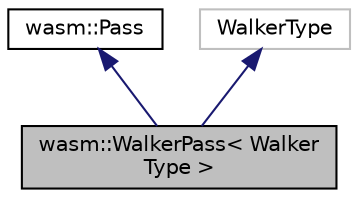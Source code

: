 digraph "wasm::WalkerPass&lt; WalkerType &gt;"
{
  edge [fontname="Helvetica",fontsize="10",labelfontname="Helvetica",labelfontsize="10"];
  node [fontname="Helvetica",fontsize="10",shape=record];
  Node0 [label="wasm::WalkerPass\< Walker\lType \>",height=0.2,width=0.4,color="black", fillcolor="grey75", style="filled", fontcolor="black"];
  Node1 -> Node0 [dir="back",color="midnightblue",fontsize="10",style="solid",fontname="Helvetica"];
  Node1 [label="wasm::Pass",height=0.2,width=0.4,color="black", fillcolor="white", style="filled",URL="$classwasm_1_1_pass.html"];
  Node2 -> Node0 [dir="back",color="midnightblue",fontsize="10",style="solid",fontname="Helvetica"];
  Node2 [label="WalkerType",height=0.2,width=0.4,color="grey75", fillcolor="white", style="filled"];
}
